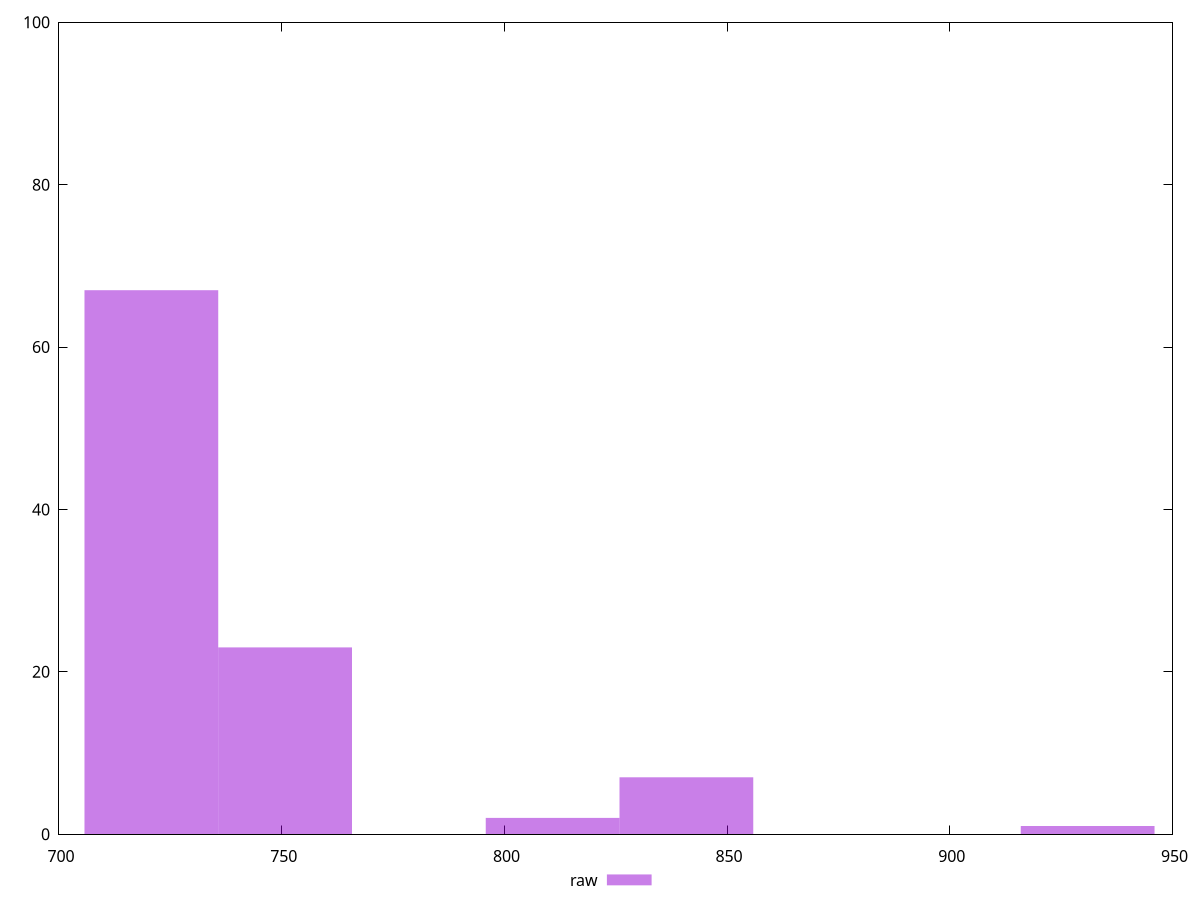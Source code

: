 reset
set terminal svg size 640, 490 enhanced background rgb 'white'
set output "report_00007_2020-12-11T15:55:29.892Z/network-server-latency/samples/pages/raw/histogram.svg"

$raw <<EOF
930.9502123973755 1
750.7663003204641 23
720.7356483076455 67
810.8276043461012 2
840.8582563589198 7
EOF

set key outside below
set boxwidth 30.030652012818564
set yrange [0:100]
set style fill transparent solid 0.5 noborder

plot \
  $raw title "raw" with boxes, \


reset